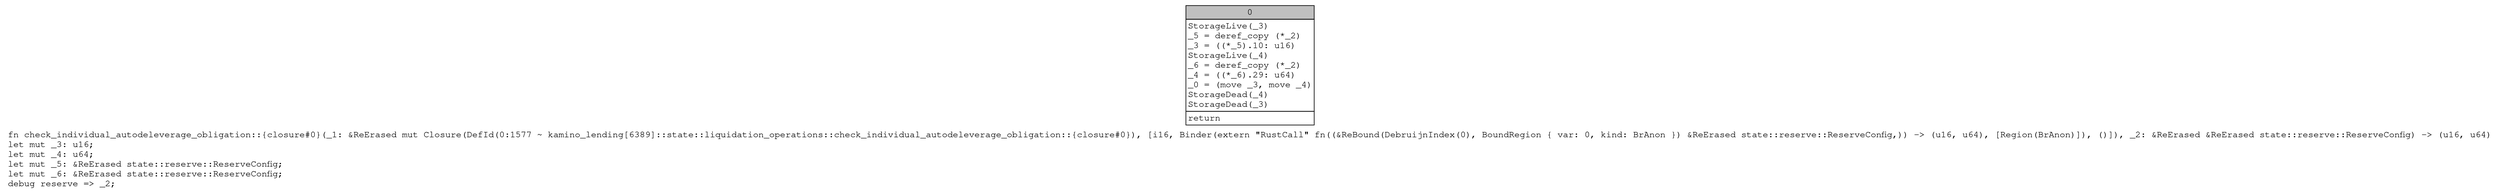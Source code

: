 digraph Mir_0_1577 {
    graph [fontname="Courier, monospace"];
    node [fontname="Courier, monospace"];
    edge [fontname="Courier, monospace"];
    label=<fn check_individual_autodeleverage_obligation::{closure#0}(_1: &amp;ReErased mut Closure(DefId(0:1577 ~ kamino_lending[6389]::state::liquidation_operations::check_individual_autodeleverage_obligation::{closure#0}), [i16, Binder(extern &quot;RustCall&quot; fn((&amp;ReBound(DebruijnIndex(0), BoundRegion { var: 0, kind: BrAnon }) &amp;ReErased state::reserve::ReserveConfig,)) -&gt; (u16, u64), [Region(BrAnon)]), ()]), _2: &amp;ReErased &amp;ReErased state::reserve::ReserveConfig) -&gt; (u16, u64)<br align="left"/>let mut _3: u16;<br align="left"/>let mut _4: u64;<br align="left"/>let mut _5: &amp;ReErased state::reserve::ReserveConfig;<br align="left"/>let mut _6: &amp;ReErased state::reserve::ReserveConfig;<br align="left"/>debug reserve =&gt; _2;<br align="left"/>>;
    bb0__0_1577 [shape="none", label=<<table border="0" cellborder="1" cellspacing="0"><tr><td bgcolor="gray" align="center" colspan="1">0</td></tr><tr><td align="left" balign="left">StorageLive(_3)<br/>_5 = deref_copy (*_2)<br/>_3 = ((*_5).10: u16)<br/>StorageLive(_4)<br/>_6 = deref_copy (*_2)<br/>_4 = ((*_6).29: u64)<br/>_0 = (move _3, move _4)<br/>StorageDead(_4)<br/>StorageDead(_3)<br/></td></tr><tr><td align="left">return</td></tr></table>>];
}
